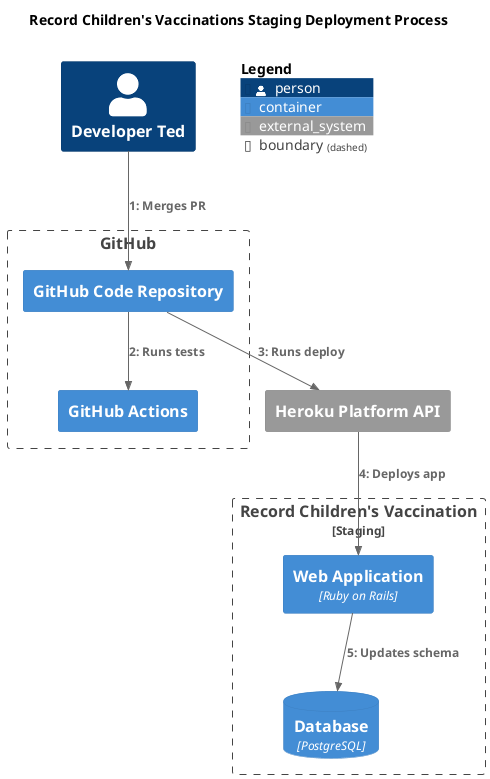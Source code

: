 @startuml

!include <C4/C4_Dynamic.puml>

title "Record Children's Vaccinations Staging Deployment Process"

System_Ext(herokuAPI, "Heroku Platform API")
Boundary(record, "Record Children's Vaccination", "Staging") {
  Container(serverStaging, "Web Application", "Ruby on Rails")
  ContainerDb(dbStaging, "Database", "PostgreSQL")
}

Person(devT, "Developer Ted")

Boundary(github, "GitHub") {
    Container(repo, "GitHub Code Repository")
    Container(actions, "GitHub Actions")
}

Rel(devT, repo, "Merges PR")
Rel(repo, actions, "Runs tests")
Rel(repo, herokuAPI, "Runs deploy")
Rel(herokuAPI, serverStaging, "Deploys app")
Rel(serverStaging, dbStaging, "Updates schema")

SHOW_FLOATING_LEGEND()

@enduml
